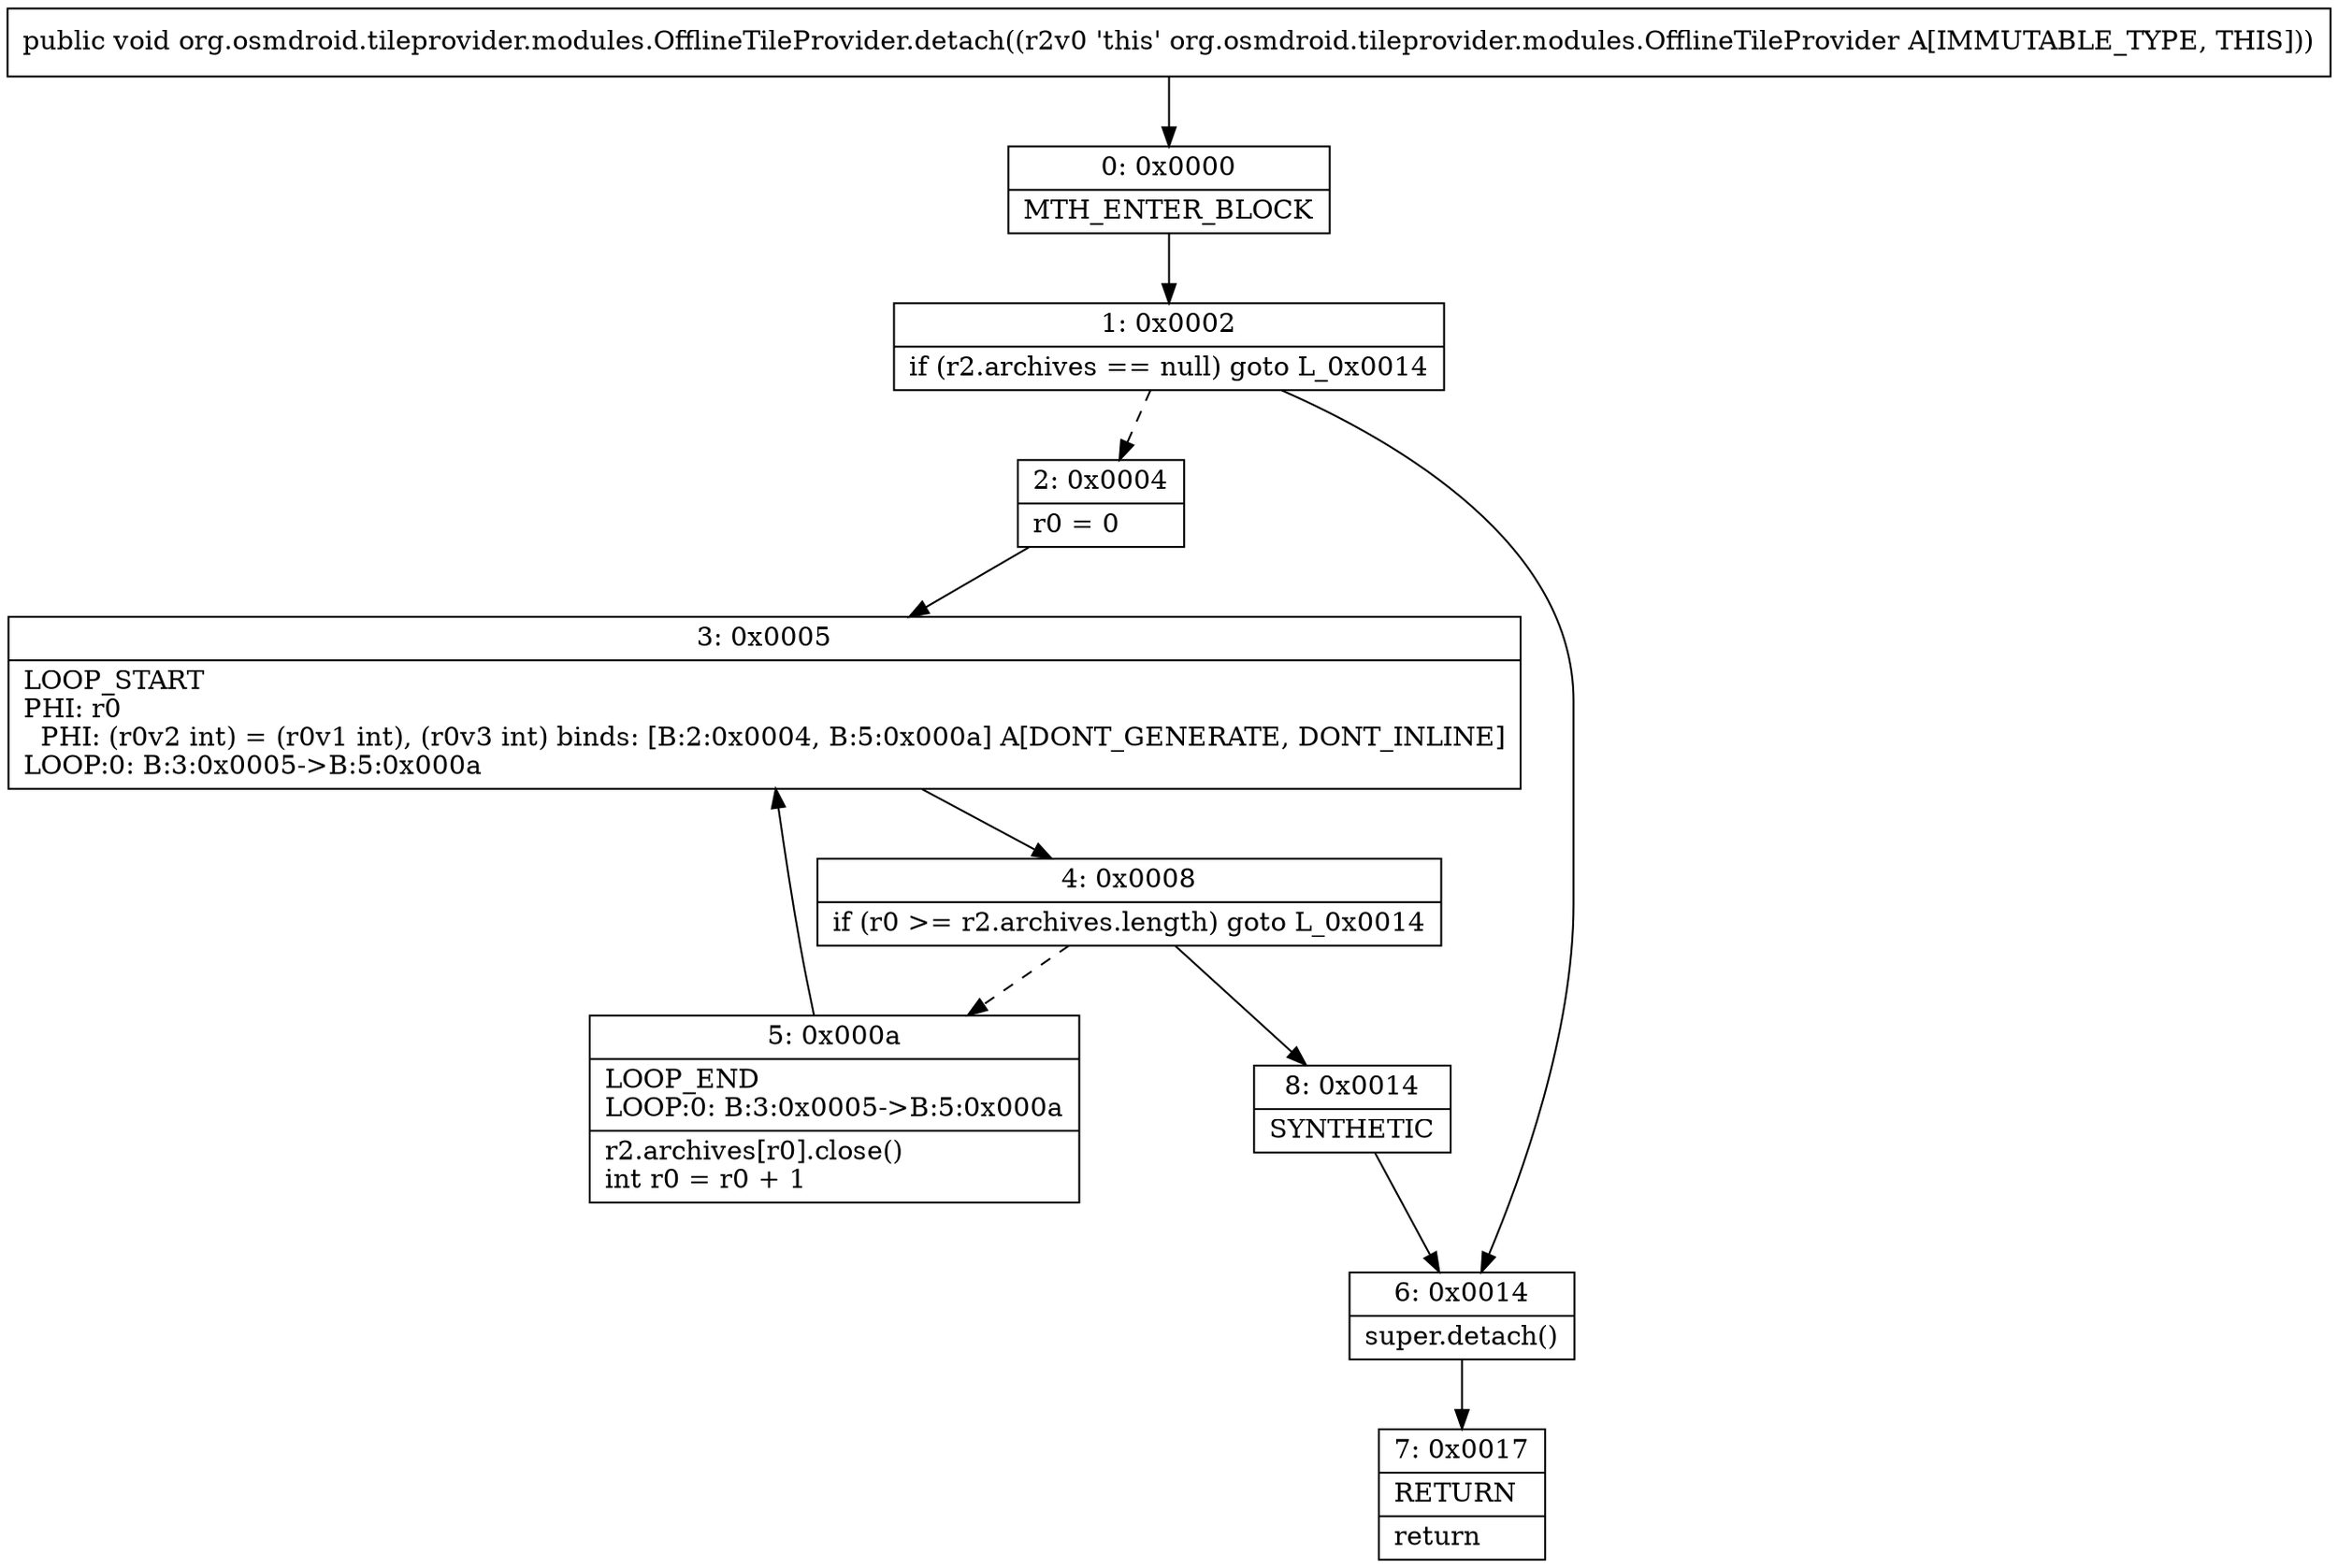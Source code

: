 digraph "CFG fororg.osmdroid.tileprovider.modules.OfflineTileProvider.detach()V" {
Node_0 [shape=record,label="{0\:\ 0x0000|MTH_ENTER_BLOCK\l}"];
Node_1 [shape=record,label="{1\:\ 0x0002|if (r2.archives == null) goto L_0x0014\l}"];
Node_2 [shape=record,label="{2\:\ 0x0004|r0 = 0\l}"];
Node_3 [shape=record,label="{3\:\ 0x0005|LOOP_START\lPHI: r0 \l  PHI: (r0v2 int) = (r0v1 int), (r0v3 int) binds: [B:2:0x0004, B:5:0x000a] A[DONT_GENERATE, DONT_INLINE]\lLOOP:0: B:3:0x0005\-\>B:5:0x000a\l}"];
Node_4 [shape=record,label="{4\:\ 0x0008|if (r0 \>= r2.archives.length) goto L_0x0014\l}"];
Node_5 [shape=record,label="{5\:\ 0x000a|LOOP_END\lLOOP:0: B:3:0x0005\-\>B:5:0x000a\l|r2.archives[r0].close()\lint r0 = r0 + 1\l}"];
Node_6 [shape=record,label="{6\:\ 0x0014|super.detach()\l}"];
Node_7 [shape=record,label="{7\:\ 0x0017|RETURN\l|return\l}"];
Node_8 [shape=record,label="{8\:\ 0x0014|SYNTHETIC\l}"];
MethodNode[shape=record,label="{public void org.osmdroid.tileprovider.modules.OfflineTileProvider.detach((r2v0 'this' org.osmdroid.tileprovider.modules.OfflineTileProvider A[IMMUTABLE_TYPE, THIS])) }"];
MethodNode -> Node_0;
Node_0 -> Node_1;
Node_1 -> Node_2[style=dashed];
Node_1 -> Node_6;
Node_2 -> Node_3;
Node_3 -> Node_4;
Node_4 -> Node_5[style=dashed];
Node_4 -> Node_8;
Node_5 -> Node_3;
Node_6 -> Node_7;
Node_8 -> Node_6;
}

